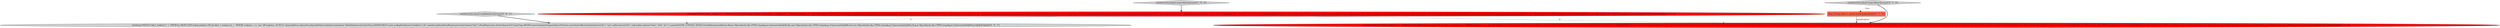 digraph {
1 [style = filled, label = "testQuery(\"SELECT dim1, lookyloo.*\" + \"FROM foo LEFT JOIN lookup.lookyloo ON foo.dim1 = lookyloo.k\" + \"WHERE lookyloo.v <> 'xxx' OR lookyloo.v IS NULL\",ImmutableList.of(newScanQueryBuilder().dataSource(join(new TableDataSource(CalciteTests.DATASOURCE1),new LookupDataSource(\"lookyloo\"),\"j0.\",equalsCondition(DruidExpression.fromColumn(\"dim1\"),DruidExpression.fromColumn(\"j0.k\")),JoinType.LEFT)).intervals(querySegmentSpec(Filtration.eternity())).filters(or(not(selector(\"j0.v\",\"xxx\",null)),selector(\"j0.v\",null,null))).columns(\"dim1\",\"j0.k\",\"j0.v\").context(QUERY_CONTEXT_DEFAULT).build()),ImmutableList.of(new Object((((edu.fdu.CPPDG.tinypdg.pe.ExpressionInfo@8fc923,new Object((((edu.fdu.CPPDG.tinypdg.pe.ExpressionInfo@8fc929,new Object((((edu.fdu.CPPDG.tinypdg.pe.ExpressionInfo@8fc92f,new Object((((edu.fdu.CPPDG.tinypdg.pe.ExpressionInfo@8fc935,new Object((((edu.fdu.CPPDG.tinypdg.pe.ExpressionInfo@8fc93b,new Object((((edu.fdu.CPPDG.tinypdg.pe.ExpressionInfo@8fc941))@@@3@@@['1', '0', '0']", fillcolor = red, shape = ellipse image = "AAA1AAABBB1BBB"];
6 [style = filled, label = "testQuery(\"SELECT dim1, lookyloo.*\" + \"FROM foo RIGHT JOIN lookup.lookyloo ON foo.dim1 = lookyloo.k\" + \"WHERE lookyloo.v <> 'xxx' OR lookyloo.v IS NULL\",ImmutableList.of(newScanQueryBuilder().dataSource(join(new TableDataSource(CalciteTests.DATASOURCE1),new LookupDataSource(\"lookyloo\"),\"j0.\",equalsCondition(DruidExpression.fromColumn(\"dim1\"),DruidExpression.fromColumn(\"j0.k\")),JoinType.RIGHT)).intervals(querySegmentSpec(Filtration.eternity())).filters(or(not(selector(\"j0.v\",\"xxx\",null)),selector(\"j0.v\",null,null))).columns(\"dim1\",\"j0.k\",\"j0.v\").context(QUERY_CONTEXT_DEFAULT).build()),ImmutableList.of(new Object((((edu.fdu.CPPDG.tinypdg.pe.ExpressionInfo@8fca0c,new Object((((edu.fdu.CPPDG.tinypdg.pe.ExpressionInfo@8fca12,new Object((((edu.fdu.CPPDG.tinypdg.pe.ExpressionInfo@8fca18,new Object((((edu.fdu.CPPDG.tinypdg.pe.ExpressionInfo@8fca1e))@@@3@@@['0', '0', '1']", fillcolor = lightgray, shape = ellipse image = "AAA0AAABBB3BBB"];
5 [style = filled, label = "testSelectOnLookupUsingRightJoinOperator['0', '0', '1']", fillcolor = lightgray, shape = diamond image = "AAA0AAABBB3BBB"];
3 [style = filled, label = "testQuery(\"SELECT dim1, lookyloo.*\" + \"FROM foo LEFT JOIN lookup.lookyloo ON foo.dim1 = lookyloo.k\" + \"WHERE lookyloo.v <> 'xxx' OR lookyloo.v IS NULL\",queryContext,ImmutableList.of(newScanQueryBuilder().dataSource(join(new TableDataSource(CalciteTests.DATASOURCE1),new LookupDataSource(\"lookyloo\"),\"j0.\",equalsCondition(DruidExpression.fromColumn(\"dim1\"),DruidExpression.fromColumn(\"j0.k\")),JoinType.LEFT)).intervals(querySegmentSpec(Filtration.eternity())).filters(or(not(selector(\"j0.v\",\"xxx\",null)),selector(\"j0.v\",null,null))).columns(\"dim1\",\"j0.k\",\"j0.v\").context(queryContext).build()),ImmutableList.of(new Object((((edu.fdu.CPPDG.tinypdg.pe.ExpressionInfo@8fc999,new Object((((edu.fdu.CPPDG.tinypdg.pe.ExpressionInfo@8fc99f,new Object((((edu.fdu.CPPDG.tinypdg.pe.ExpressionInfo@8fc9a5,new Object((((edu.fdu.CPPDG.tinypdg.pe.ExpressionInfo@8fc9ab,new Object((((edu.fdu.CPPDG.tinypdg.pe.ExpressionInfo@8fc9b1,new Object((((edu.fdu.CPPDG.tinypdg.pe.ExpressionInfo@8fc9b7))@@@3@@@['0', '1', '0']", fillcolor = red, shape = ellipse image = "AAA1AAABBB2BBB"];
4 [style = filled, label = "testSelectOnLookupUsingLeftJoinOperator['0', '1', '0']", fillcolor = lightgray, shape = diamond image = "AAA0AAABBB2BBB"];
2 [style = filled, label = "Map<String,Object> queryContext@@@2@@@['0', '1', '0']", fillcolor = tomato, shape = box image = "AAA1AAABBB2BBB"];
0 [style = filled, label = "testSelectOnLookupUsingLeftJoinOperator['1', '0', '0']", fillcolor = lightgray, shape = diamond image = "AAA0AAABBB1BBB"];
4->3 [style = bold, label=""];
2->3 [style = solid, label="queryContext"];
1->3 [style = dashed, label="0"];
5->6 [style = bold, label=""];
1->6 [style = dashed, label="0"];
0->1 [style = bold, label=""];
4->2 [style = dotted, label="true"];
}
